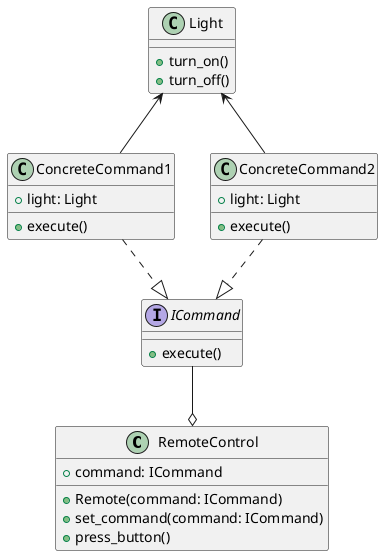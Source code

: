 @startuml
class RemoteControl{
    + command: ICommand
    + Remote(command: ICommand)
    + set_command(command: ICommand)
    + press_button()
}

interface ICommand{
    + execute()
}

class ConcreteCommand1{
    + light: Light
    + execute()
}
class ConcreteCommand2{
    + light: Light
    + execute()
}

class Light{
    + turn_on()
    + turn_off()
}
ICommand --o RemoteControl

ConcreteCommand1 ..|> ICommand
ConcreteCommand2 ..|> ICommand

Light <-- ConcreteCommand1
Light <-- ConcreteCommand2
@enduml